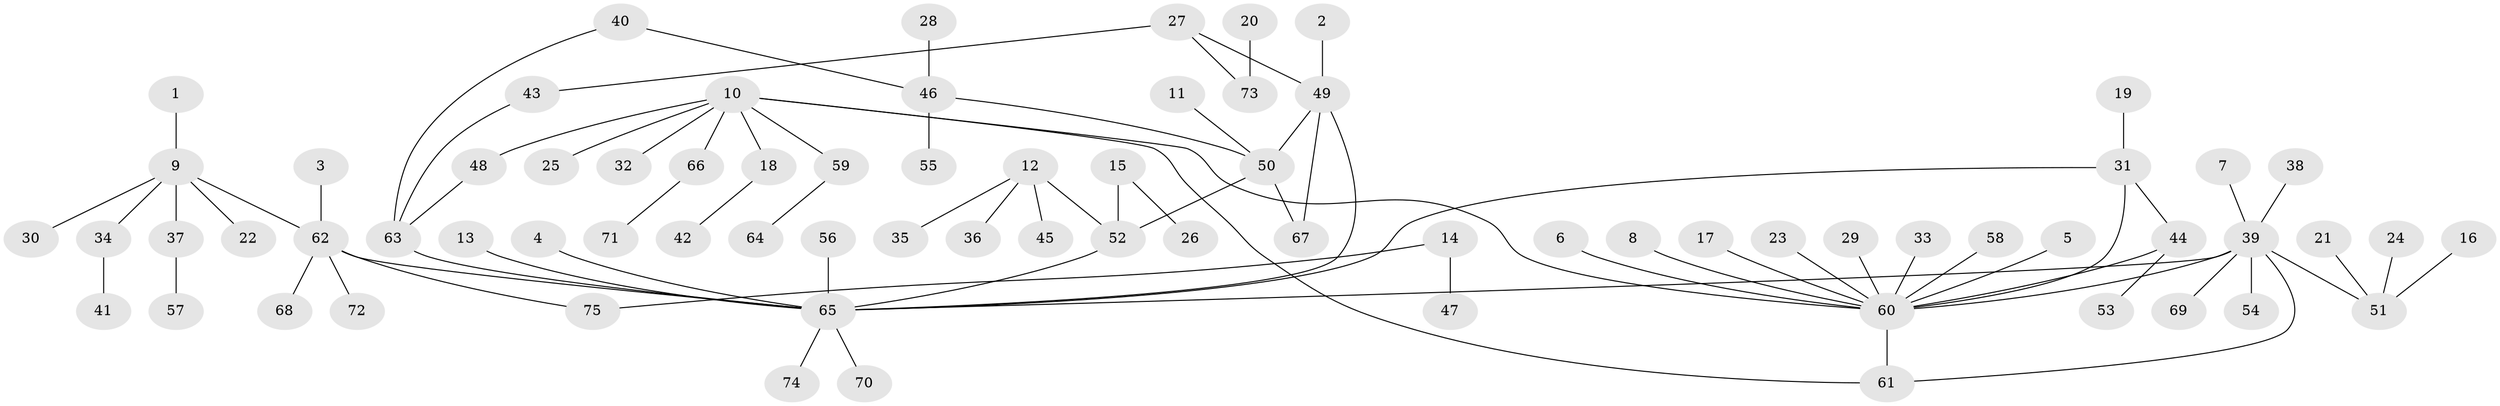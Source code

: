 // original degree distribution, {13: 0.006711409395973154, 8: 0.006711409395973154, 10: 0.013422818791946308, 7: 0.020134228187919462, 3: 0.08053691275167785, 15: 0.006711409395973154, 1: 0.6040268456375839, 5: 0.020134228187919462, 6: 0.020134228187919462, 2: 0.18120805369127516, 4: 0.040268456375838924}
// Generated by graph-tools (version 1.1) at 2025/01/03/09/25 03:01:38]
// undirected, 75 vertices, 83 edges
graph export_dot {
graph [start="1"]
  node [color=gray90,style=filled];
  1;
  2;
  3;
  4;
  5;
  6;
  7;
  8;
  9;
  10;
  11;
  12;
  13;
  14;
  15;
  16;
  17;
  18;
  19;
  20;
  21;
  22;
  23;
  24;
  25;
  26;
  27;
  28;
  29;
  30;
  31;
  32;
  33;
  34;
  35;
  36;
  37;
  38;
  39;
  40;
  41;
  42;
  43;
  44;
  45;
  46;
  47;
  48;
  49;
  50;
  51;
  52;
  53;
  54;
  55;
  56;
  57;
  58;
  59;
  60;
  61;
  62;
  63;
  64;
  65;
  66;
  67;
  68;
  69;
  70;
  71;
  72;
  73;
  74;
  75;
  1 -- 9 [weight=1.0];
  2 -- 49 [weight=1.0];
  3 -- 62 [weight=1.0];
  4 -- 65 [weight=1.0];
  5 -- 60 [weight=1.0];
  6 -- 60 [weight=1.0];
  7 -- 39 [weight=1.0];
  8 -- 60 [weight=1.0];
  9 -- 22 [weight=1.0];
  9 -- 30 [weight=1.0];
  9 -- 34 [weight=1.0];
  9 -- 37 [weight=1.0];
  9 -- 62 [weight=1.0];
  10 -- 18 [weight=1.0];
  10 -- 25 [weight=1.0];
  10 -- 32 [weight=1.0];
  10 -- 48 [weight=1.0];
  10 -- 59 [weight=1.0];
  10 -- 60 [weight=1.0];
  10 -- 61 [weight=1.0];
  10 -- 66 [weight=1.0];
  11 -- 50 [weight=1.0];
  12 -- 35 [weight=1.0];
  12 -- 36 [weight=1.0];
  12 -- 45 [weight=1.0];
  12 -- 52 [weight=1.0];
  13 -- 65 [weight=1.0];
  14 -- 47 [weight=1.0];
  14 -- 75 [weight=1.0];
  15 -- 26 [weight=1.0];
  15 -- 52 [weight=1.0];
  16 -- 51 [weight=1.0];
  17 -- 60 [weight=1.0];
  18 -- 42 [weight=1.0];
  19 -- 31 [weight=1.0];
  20 -- 73 [weight=1.0];
  21 -- 51 [weight=1.0];
  23 -- 60 [weight=1.0];
  24 -- 51 [weight=1.0];
  27 -- 43 [weight=1.0];
  27 -- 49 [weight=1.0];
  27 -- 73 [weight=1.0];
  28 -- 46 [weight=1.0];
  29 -- 60 [weight=1.0];
  31 -- 44 [weight=1.0];
  31 -- 60 [weight=1.0];
  31 -- 65 [weight=1.0];
  33 -- 60 [weight=1.0];
  34 -- 41 [weight=1.0];
  37 -- 57 [weight=1.0];
  38 -- 39 [weight=1.0];
  39 -- 51 [weight=1.0];
  39 -- 54 [weight=1.0];
  39 -- 60 [weight=1.0];
  39 -- 61 [weight=1.0];
  39 -- 65 [weight=1.0];
  39 -- 69 [weight=1.0];
  40 -- 46 [weight=1.0];
  40 -- 63 [weight=1.0];
  43 -- 63 [weight=1.0];
  44 -- 53 [weight=1.0];
  44 -- 60 [weight=1.0];
  46 -- 50 [weight=1.0];
  46 -- 55 [weight=1.0];
  48 -- 63 [weight=1.0];
  49 -- 50 [weight=1.0];
  49 -- 65 [weight=1.0];
  49 -- 67 [weight=1.0];
  50 -- 52 [weight=1.0];
  50 -- 67 [weight=1.0];
  52 -- 65 [weight=1.0];
  56 -- 65 [weight=1.0];
  58 -- 60 [weight=1.0];
  59 -- 64 [weight=1.0];
  60 -- 61 [weight=1.0];
  62 -- 65 [weight=1.0];
  62 -- 68 [weight=1.0];
  62 -- 72 [weight=1.0];
  62 -- 75 [weight=1.0];
  63 -- 65 [weight=1.0];
  65 -- 70 [weight=1.0];
  65 -- 74 [weight=1.0];
  66 -- 71 [weight=1.0];
}
